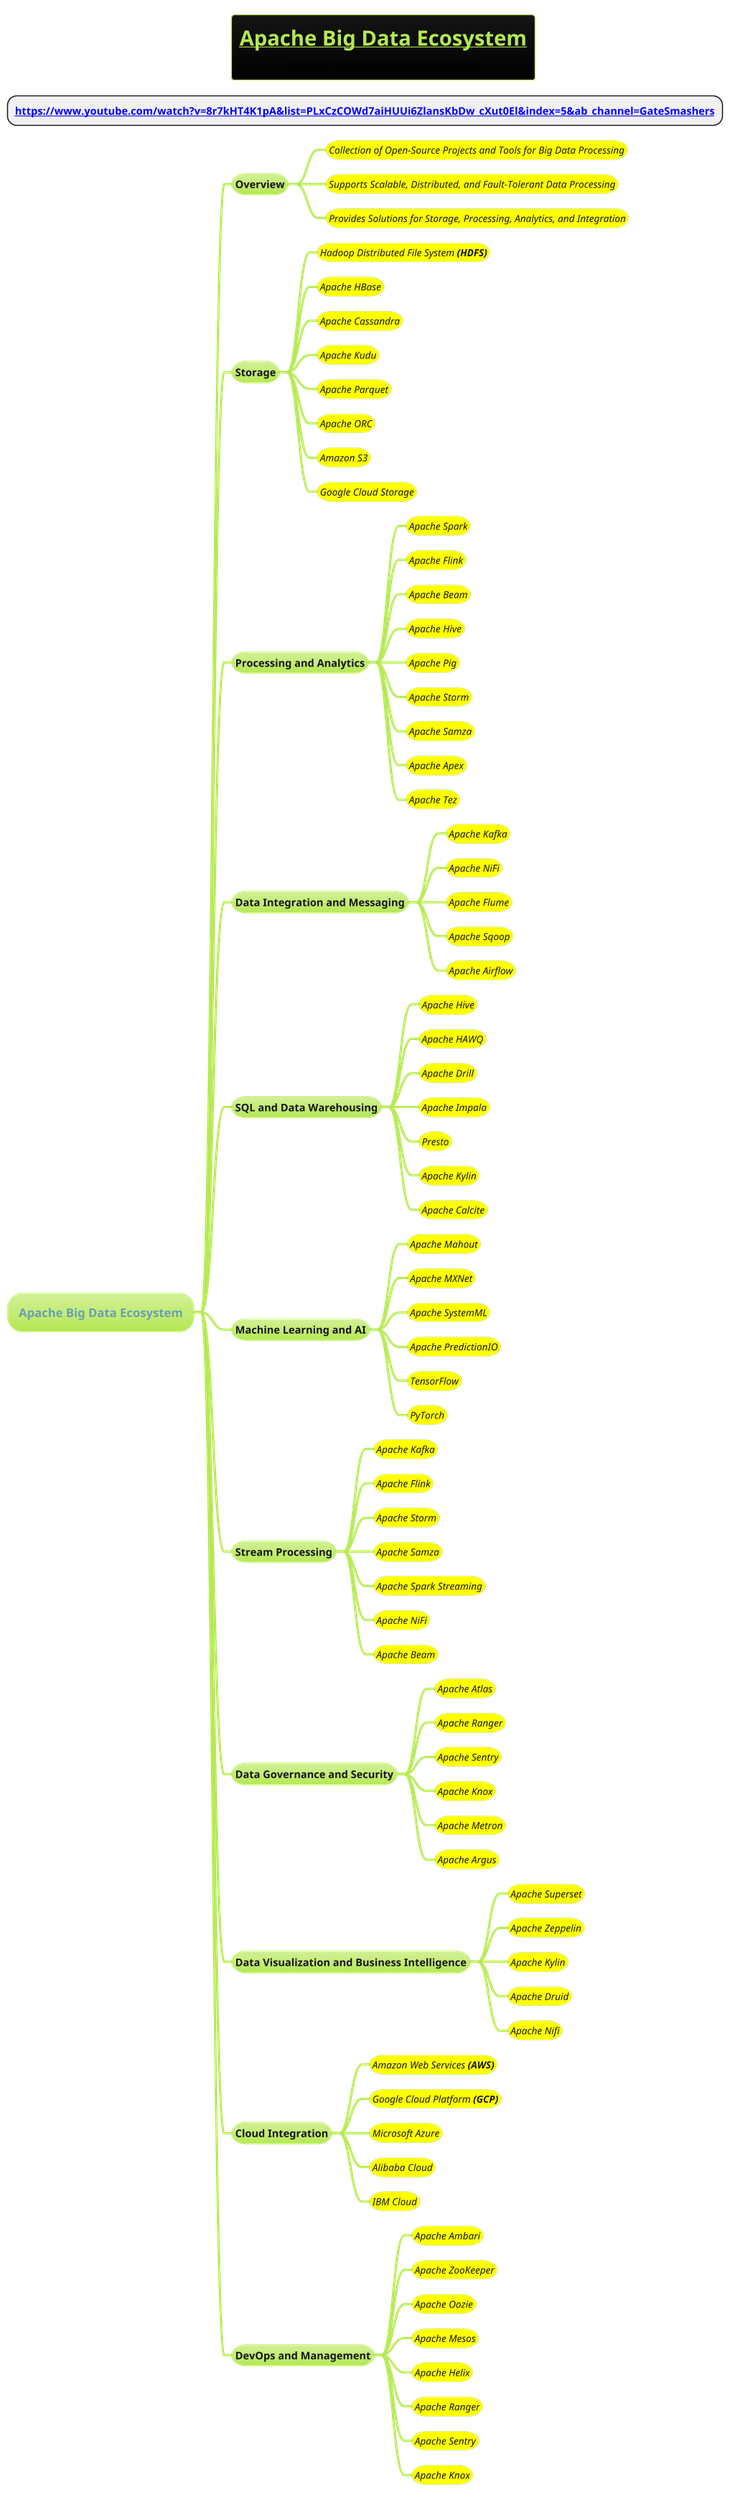 @startmindmap

title =__Apache Big Data Ecosystem__\n<img:images/img_5.png> <img:images/hadoop-ecosystem-timeline.png>
* **[[https://www.youtube.com/watch?v=8r7kHT4K1pA&list=PLxCzCOWd7aiHUUi6ZlansKbDw_cXut0El&index=5&ab_channel=GateSmashers]]**
!theme hacker

* Apache Big Data Ecosystem
** Overview
***[#yellow] ====<size:13>Collection of Open-Source Projects and Tools for Big Data Processing
***[#yellow] ====<size:13>Supports Scalable, Distributed, and Fault-Tolerant Data Processing
***[#yellow] ====<size:13>Provides Solutions for Storage, Processing, Analytics, and Integration

** Storage
***[#yellow] ====<size:13>Hadoop Distributed File System **(HDFS)**
***[#yellow] ====<size:13>Apache HBase
***[#yellow] ====<size:13>Apache Cassandra
***[#yellow] ====<size:13>Apache Kudu
***[#yellow] ====<size:13>Apache Parquet
***[#yellow] ====<size:13>Apache ORC
***[#yellow] ====<size:13>Amazon S3
***[#yellow] ====<size:13>Google Cloud Storage

** Processing and Analytics
***[#yellow] ====<size:13>Apache Spark
***[#yellow] ====<size:13>Apache Flink
***[#yellow] ====<size:13>Apache Beam
***[#yellow] ====<size:13>Apache Hive
***[#yellow] ====<size:13>Apache Pig
***[#yellow] ====<size:13>Apache Storm
***[#yellow] ====<size:13>Apache Samza
***[#yellow] ====<size:13>Apache Apex
***[#yellow] ====<size:13>Apache Tez

** Data Integration and Messaging
***[#yellow] ====<size:13>Apache Kafka
***[#yellow] ====<size:13>Apache NiFi
***[#yellow] ====<size:13>Apache Flume
***[#yellow] ====<size:13>Apache Sqoop
***[#yellow] ====<size:13>Apache Airflow

** SQL and Data Warehousing
***[#yellow] ====<size:13>Apache Hive
***[#yellow] ====<size:13>Apache HAWQ
***[#yellow] ====<size:13>Apache Drill
***[#yellow] ====<size:13>Apache Impala
***[#yellow] ====<size:13>Presto
***[#yellow] ====<size:13>Apache Kylin
***[#yellow] ====<size:13>Apache Calcite

** Machine Learning and AI
***[#yellow] ====<size:13>Apache Mahout
***[#yellow] ====<size:13>Apache MXNet
***[#yellow] ====<size:13>Apache SystemML
***[#yellow] ====<size:13>Apache PredictionIO
***[#yellow] ====<size:13>TensorFlow
***[#yellow] ====<size:13>PyTorch

** Stream Processing
***[#yellow] ====<size:13>Apache Kafka
***[#yellow] ====<size:13>Apache Flink
***[#yellow] ====<size:13>Apache Storm
***[#yellow] ====<size:13>Apache Samza
***[#yellow] ====<size:13>Apache Spark Streaming
***[#yellow] ====<size:13>Apache NiFi
***[#yellow] ====<size:13>Apache Beam

** Data Governance and Security
***[#yellow] ====<size:13>Apache Atlas
***[#yellow] ====<size:13>Apache Ranger
***[#yellow] ====<size:13>Apache Sentry
***[#yellow] ====<size:13>Apache Knox
***[#yellow] ====<size:13>Apache Metron
***[#yellow] ====<size:13>Apache Argus

** Data Visualization and Business Intelligence
***[#yellow] ====<size:13>Apache Superset
***[#yellow] ====<size:13>Apache Zeppelin
***[#yellow] ====<size:13>Apache Kylin
***[#yellow] ====<size:13>Apache Druid
***[#yellow] ====<size:13>Apache Nifi

** Cloud Integration
***[#yellow] ====<size:13>Amazon Web Services **(AWS)**
***[#yellow] ====<size:13>Google Cloud Platform **(GCP)**
***[#yellow] ====<size:13>Microsoft Azure
***[#yellow] ====<size:13>Alibaba Cloud
***[#yellow] ====<size:13>IBM Cloud

** DevOps and Management
***[#yellow] ====<size:13>Apache Ambari
***[#yellow] ====<size:13>Apache ZooKeeper
***[#yellow] ====<size:13>Apache Oozie
***[#yellow] ====<size:13>Apache Mesos
***[#yellow] ====<size:13>Apache Helix
***[#yellow] ====<size:13>Apache Ranger
***[#yellow] ====<size:13>Apache Sentry
***[#yellow] ====<size:13>Apache Knox

@endmindmap
